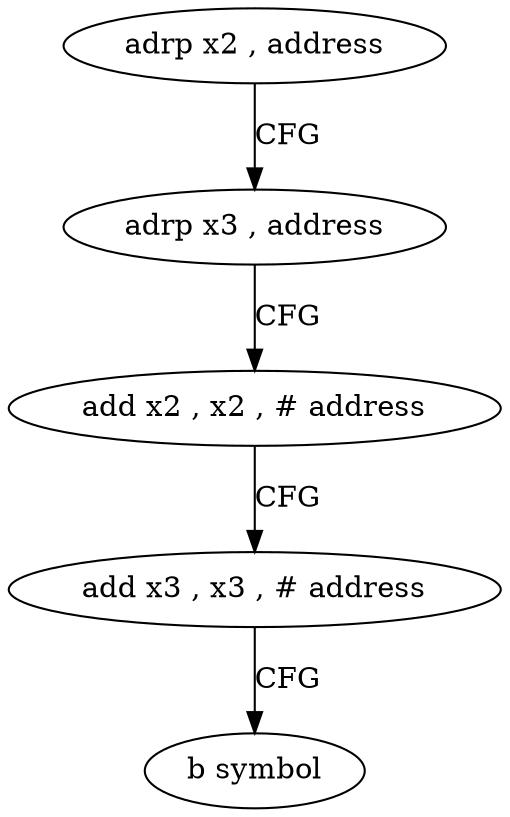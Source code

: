 digraph "func" {
"4233128" [label = "adrp x2 , address" ]
"4233132" [label = "adrp x3 , address" ]
"4233136" [label = "add x2 , x2 , # address" ]
"4233140" [label = "add x3 , x3 , # address" ]
"4233144" [label = "b symbol" ]
"4233128" -> "4233132" [ label = "CFG" ]
"4233132" -> "4233136" [ label = "CFG" ]
"4233136" -> "4233140" [ label = "CFG" ]
"4233140" -> "4233144" [ label = "CFG" ]
}
